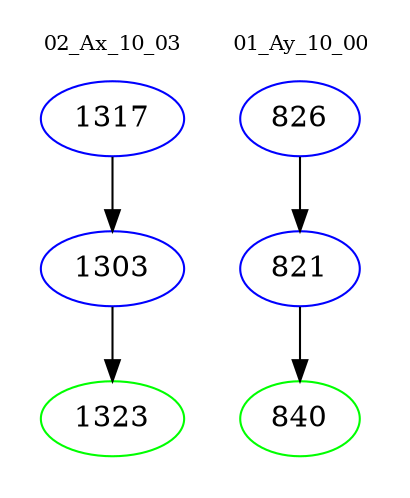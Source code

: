 digraph{
subgraph cluster_0 {
color = white
label = "02_Ax_10_03";
fontsize=10;
T0_1317 [label="1317", color="blue"]
T0_1317 -> T0_1303 [color="black"]
T0_1303 [label="1303", color="blue"]
T0_1303 -> T0_1323 [color="black"]
T0_1323 [label="1323", color="green"]
}
subgraph cluster_1 {
color = white
label = "01_Ay_10_00";
fontsize=10;
T1_826 [label="826", color="blue"]
T1_826 -> T1_821 [color="black"]
T1_821 [label="821", color="blue"]
T1_821 -> T1_840 [color="black"]
T1_840 [label="840", color="green"]
}
}
